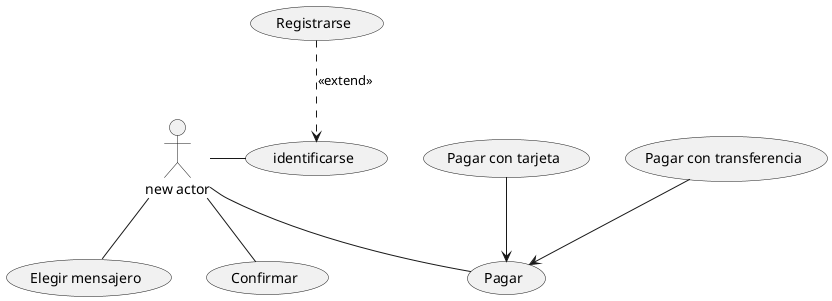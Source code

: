@startuml
'https://plantuml.com/use-case-diagram

:new actor: as actor

actor - (identificarse)

(Registrarse) ..> (identificarse) :<<extend>>

actor -- (Pagar)

(Pagar con tarjeta) --> (Pagar)
(Pagar con transferencia) --> (Pagar)

actor -- (Elegir mensajero)
actor -- (Confirmar)



@enduml